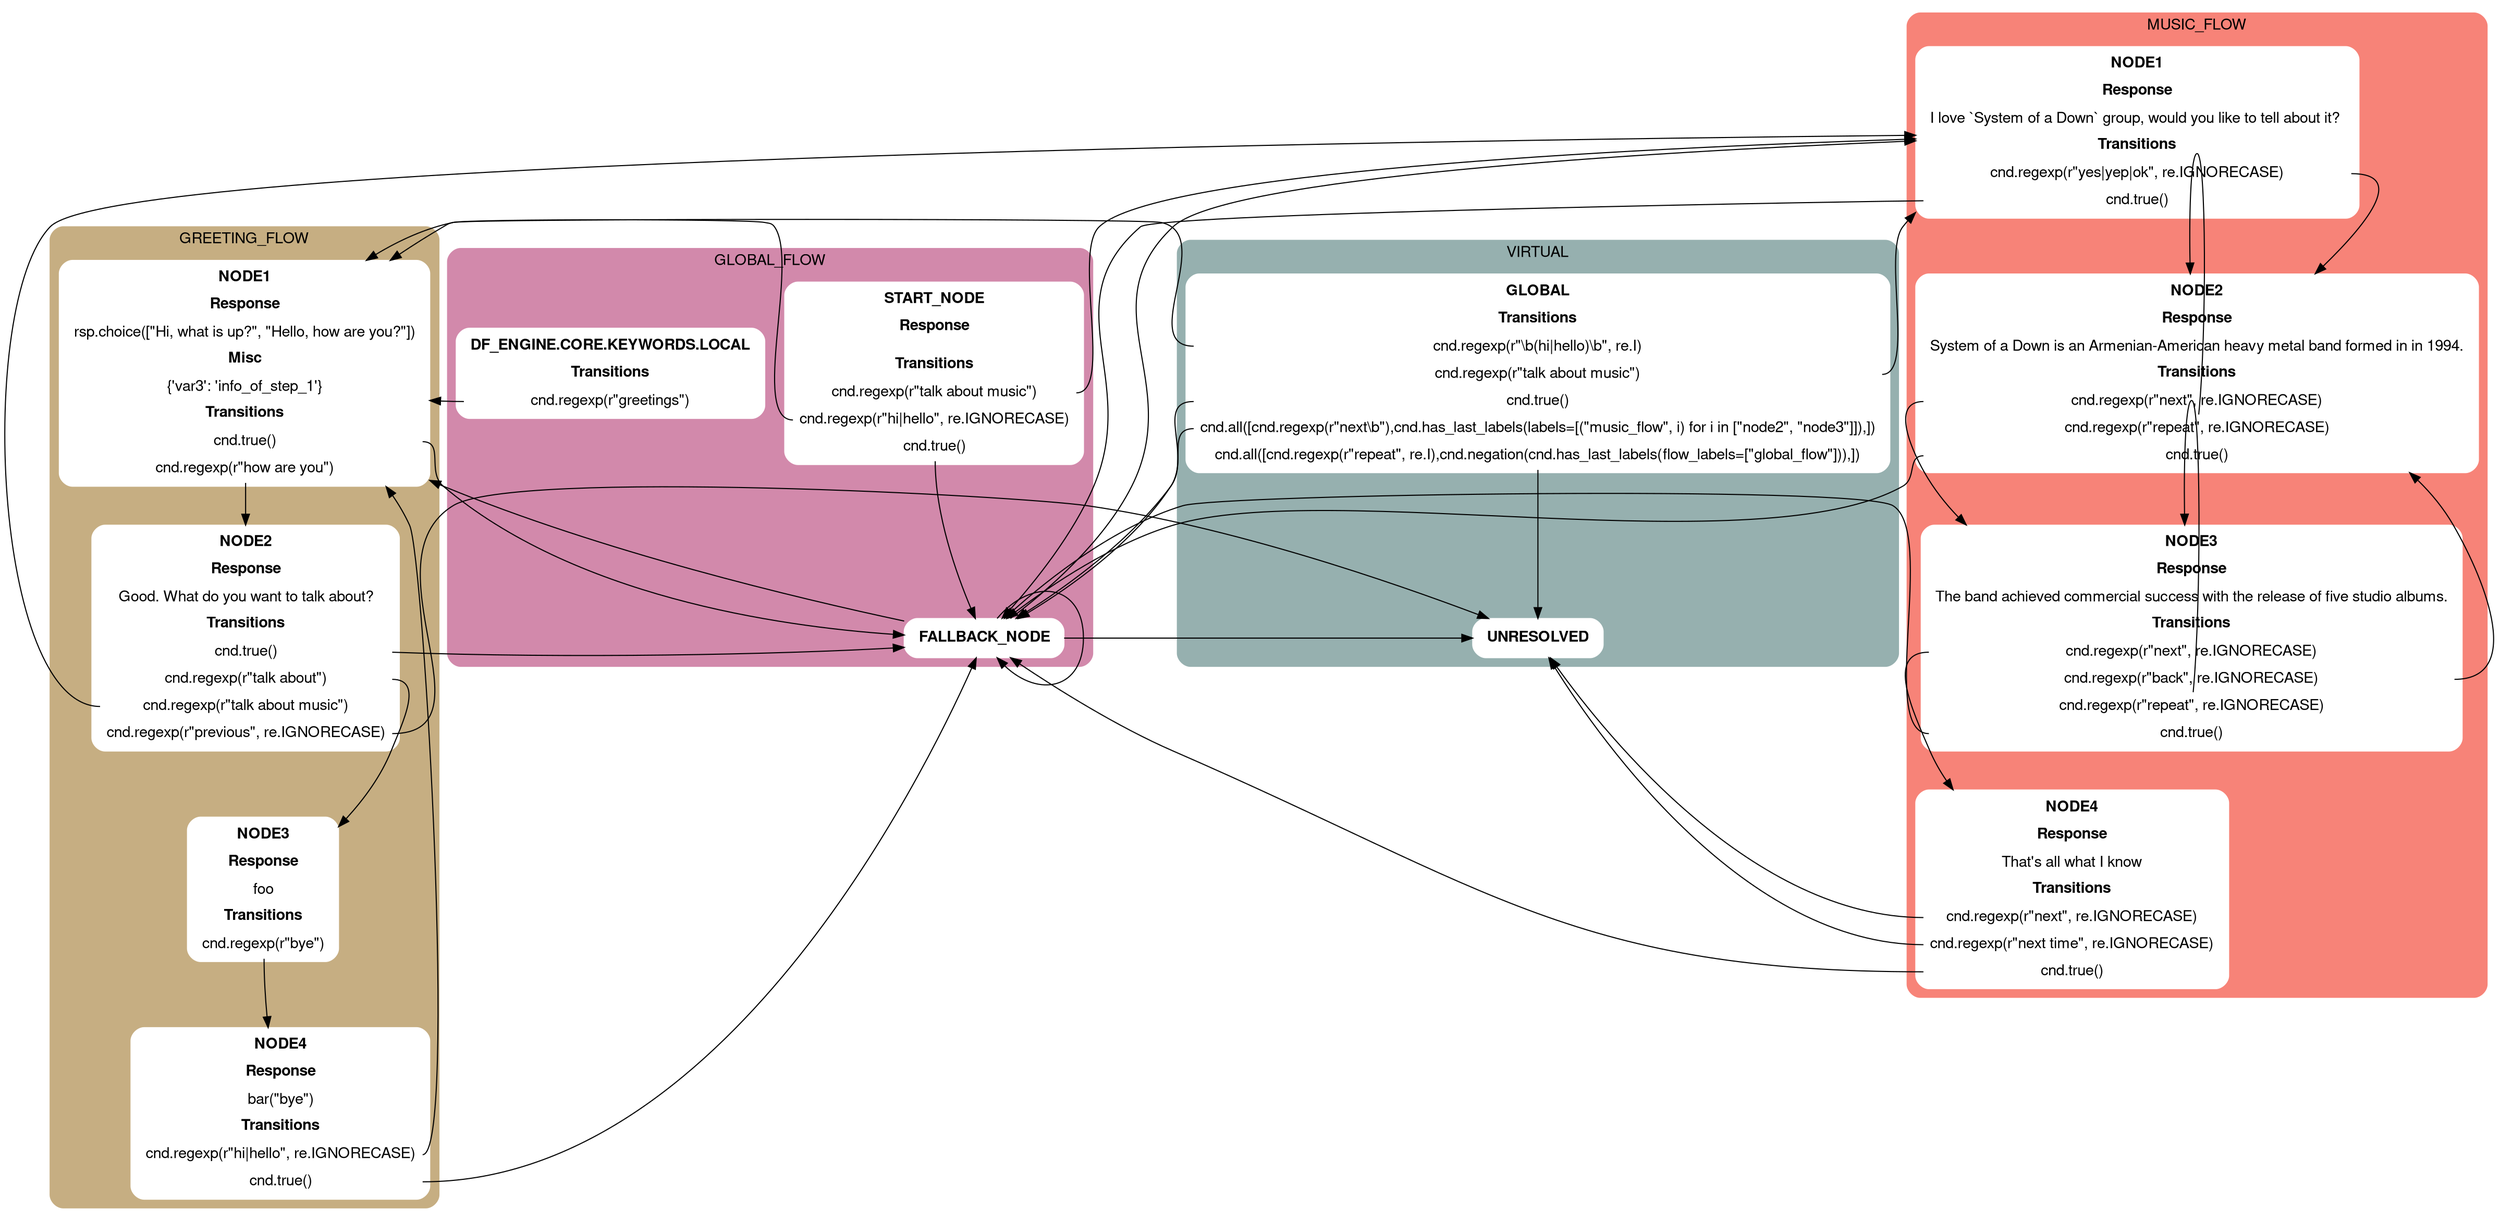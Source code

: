 digraph {
	graph [compound=true,
		fontname="Helvetica,Arial,sans-serif",
		overlap=prism,
		splines=true
	];
	node [color="#ffffff",
		fillcolor="#ffffff",
		fontname="Helvetica,Arial,sans-serif",
		shape=box,
		style="rounded, filled"
	];
	subgraph cluster_virtual {
		graph [color="#96b0af",
			label=VIRTUAL,
			style="rounded, filled"
		];
		"('virtual', 'GLOBAL')"	[label=<<table border="0" cellborder="1" cellspacing="0" cellpadding="4"><tr><td><b>GLOBAL</b></td></tr><tr><td><b>Transitions</b></td></tr><tr><td port="(('GLOBAL',), ('greeting_flow', 'node1'), 0)">cnd.regexp(r"\b(hi|hello)\b", re.I)</td></tr><tr><td port="(('GLOBAL',), ('music_flow', 'node1'), 0)">cnd.regexp(r"talk about music")</td></tr><tr><td port="(('GLOBAL',), ('global_flow', 'fallback_node'), 0)">cnd.true()</td></tr><tr><td port="(('GLOBAL',), ('global_flow', 'fallback_node'), 1)">cnd.all([cnd.regexp(r"next\b"),cnd.has_last_labels(labels=[("music_flow", i) for i in ["node2", "node3"]]),])</td></tr><tr><td port="(('GLOBAL',), ('NONE',), 0)">cnd.all([cnd.regexp(r"repeat", re.I),cnd.negation(cnd.has_last_labels(flow_labels=["global_flow"])),])</td></tr></table>>];
		"('virtual', 'NONE')"	[label=<<table border="0" cellborder="1" cellspacing="0" cellpadding="4"><tr><td><b>UNRESOLVED</b></td></tr></table>>];
	}
	subgraph cluster_greeting_flow {
		graph [color="#c6ae82",
			label=GREETING_FLOW,
			style="rounded, filled"
		];
		"('greeting_flow', 'node1')"	[label=<<table border="0" cellborder="1" cellspacing="0" cellpadding="4"><tr><td><b>NODE1</b></td></tr><tr><td><b>Response</b></td></tr><tr><td>rsp.choice(["Hi, what is up?", "Hello, how are you?"])</td></tr><tr><td><b>Misc</b></td></tr><tr><td>{'var3': 'info_of_step_1'}</td></tr><tr><td><b>Transitions</b></td></tr><tr><td port="(('greeting_flow', 'node1'), ('global_flow', 'fallback_node'), 0)">cnd.true()</td></tr><tr><td port="(('greeting_flow', 'node1'), ('greeting_flow', 'node2'), 0)">cnd.regexp(r"how are you")</td></tr></table>>];
		"('greeting_flow', 'node2')"	[label=<<table border="0" cellborder="1" cellspacing="0" cellpadding="4"><tr><td><b>NODE2</b></td></tr><tr><td><b>Response</b></td></tr><tr><td>Good. What do you want to talk about?</td></tr><tr><td><b>Transitions</b></td></tr><tr><td port="(('greeting_flow', 'node2'), ('global_flow', 'fallback_node'), 0)">cnd.true()</td></tr><tr><td port="(('greeting_flow', 'node2'), ('greeting_flow', 'node3'), 0)">cnd.regexp(r"talk about")</td></tr><tr><td port="(('greeting_flow', 'node2'), ('music_flow', 'node1'), 0)">cnd.regexp(r"talk about music")</td></tr><tr><td port="(('greeting_flow', 'node2'), ('NONE',), 0)">cnd.regexp(r"previous", re.IGNORECASE)</td></tr></table>>];
		"('greeting_flow', 'node3')"	[label=<<table border="0" cellborder="1" cellspacing="0" cellpadding="4"><tr><td><b>NODE3</b></td></tr><tr><td><b>Response</b></td></tr><tr><td>foo</td></tr><tr><td><b>Transitions</b></td></tr><tr><td port="(('greeting_flow', 'node3'), ('greeting_flow', 'node4'), 0)">cnd.regexp(r"bye")</td></tr></table>>];
		"('greeting_flow', 'node4')"	[label=<<table border="0" cellborder="1" cellspacing="0" cellpadding="4"><tr><td><b>NODE4</b></td></tr><tr><td><b>Response</b></td></tr><tr><td>bar("bye")</td></tr><tr><td><b>Transitions</b></td></tr><tr><td port="(('greeting_flow', 'node4'), ('greeting_flow', 'node1'), 0)">cnd.regexp(r"hi|hello", re.IGNORECASE)</td></tr><tr><td port="(('greeting_flow', 'node4'), ('global_flow', 'fallback_node'), 0)">cnd.true()</td></tr></table>>];
	}
	subgraph cluster_music_flow {
		graph [color="#f78378",
			label=MUSIC_FLOW,
			style="rounded, filled"
		];
		"('music_flow', 'node1')"	[label=<<table border="0" cellborder="1" cellspacing="0" cellpadding="4"><tr><td><b>NODE1</b></td></tr><tr><td><b>Response</b></td></tr><tr><td>I love `System of a Down` group, would you like to tell about it? </td></tr><tr><td><b>Transitions</b></td></tr><tr><td port="(('music_flow', 'node1'), ('music_flow', 'node2'), 0)">cnd.regexp(r"yes|yep|ok", re.IGNORECASE)</td></tr><tr><td port="(('music_flow', 'node1'), ('global_flow', 'fallback_node'), 0)">cnd.true()</td></tr></table>>];
		"('music_flow', 'node2')"	[label=<<table border="0" cellborder="1" cellspacing="0" cellpadding="4"><tr><td><b>NODE2</b></td></tr><tr><td><b>Response</b></td></tr><tr><td>System of a Down is an Armenian-American heavy metal band formed in in 1994.</td></tr><tr><td><b>Transitions</b></td></tr><tr><td port="(('music_flow', 'node2'), ('music_flow', 'node3'), 0)">cnd.regexp(r"next", re.IGNORECASE)</td></tr><tr><td port="(('music_flow', 'node2'), ('music_flow', 'node2'), 0)">cnd.regexp(r"repeat", re.IGNORECASE)</td></tr><tr><td port="(('music_flow', 'node2'), ('global_flow', 'fallback_node'), 0)">cnd.true()</td></tr></table>>];
		"('music_flow', 'node3')"	[label=<<table border="0" cellborder="1" cellspacing="0" cellpadding="4"><tr><td><b>NODE3</b></td></tr><tr><td><b>Response</b></td></tr><tr><td>The band achieved commercial success with the release of five studio albums.</td></tr><tr><td><b>Transitions</b></td></tr><tr><td port="(('music_flow', 'node3'), ('music_flow', 'node4'), 0)">cnd.regexp(r"next", re.IGNORECASE)</td></tr><tr><td port="(('music_flow', 'node3'), ('music_flow', 'node2'), 0)">cnd.regexp(r"back", re.IGNORECASE)</td></tr><tr><td port="(('music_flow', 'node3'), ('music_flow', 'node3'), 0)">cnd.regexp(r"repeat", re.IGNORECASE)</td></tr><tr><td port="(('music_flow', 'node3'), ('global_flow', 'fallback_node'), 0)">cnd.true()</td></tr></table>>];
		"('music_flow', 'node4')"	[label=<<table border="0" cellborder="1" cellspacing="0" cellpadding="4"><tr><td><b>NODE4</b></td></tr><tr><td><b>Response</b></td></tr><tr><td>That's all what I know</td></tr><tr><td><b>Transitions</b></td></tr><tr><td port="(('music_flow', 'node4'), ('NONE',), 0)">cnd.regexp(r"next", re.IGNORECASE)</td></tr><tr><td port="(('music_flow', 'node4'), ('NONE',), 1)">cnd.regexp(r"next time", re.IGNORECASE)</td></tr><tr><td port="(('music_flow', 'node4'), ('global_flow', 'fallback_node'), 0)">cnd.true()</td></tr></table>>];
	}
	subgraph cluster_global_flow {
		graph [color="#d289ab",
			label=GLOBAL_FLOW,
			style="rounded, filled"
		];
		"('global_flow', 'fallback_node')"	[label=<<table border="0" cellborder="1" cellspacing="0" cellpadding="4"><tr><td><b>FALLBACK_NODE</b></td></tr></table>>];
		"('global_flow', 'df_engine.core.keywords.LOCAL')"	[label=<<table border="0" cellborder="1" cellspacing="0" cellpadding="4"><tr><td><b>DF_ENGINE.CORE.KEYWORDS.LOCAL</b></td></tr><tr><td><b>Transitions</b></td></tr><tr><td port="(('global_flow', 'df_engine.core.keywords.LOCAL'), ('greeting_flow', 'node1'), 0)">cnd.regexp(r"greetings")</td></tr></table>>];
		"('global_flow', 'start_node')"	[label=<<table border="0" cellborder="1" cellspacing="0" cellpadding="4"><tr><td><b>START_NODE</b></td></tr><tr><td><b>Response</b></td></tr><tr><td></td></tr><tr><td><b>Transitions</b></td></tr><tr><td port="(('global_flow', 'start_node'), ('music_flow', 'node1'), 0)">cnd.regexp(r"talk about music")</td></tr><tr><td port="(('global_flow', 'start_node'), ('greeting_flow', 'node1'), 0)">cnd.regexp(r"hi|hello", re.IGNORECASE)</td></tr><tr><td port="(('global_flow', 'start_node'), ('global_flow', 'fallback_node'), 0)">cnd.true()</td></tr></table>>];
	}
	"('virtual', 'GLOBAL')":"(('GLOBAL',), ('greeting_flow', 'node1'), 0)" -> "('greeting_flow', 'node1')";
	"('virtual', 'GLOBAL')":"(('GLOBAL',), ('music_flow', 'node1'), 0)" -> "('music_flow', 'node1')";
	"('virtual', 'GLOBAL')":"(('GLOBAL',), ('global_flow', 'fallback_node'), 0)" -> "('global_flow', 'fallback_node')";
	"('virtual', 'GLOBAL')":"(('GLOBAL',), ('global_flow', 'fallback_node'), 1)" -> "('global_flow', 'fallback_node')";
	"('virtual', 'GLOBAL')":"(('GLOBAL',), ('NONE',), 0)" -> "('virtual', 'NONE')";
	"('greeting_flow', 'node1')":"(('greeting_flow', 'node1'), ('global_flow', 'fallback_node'), 0)" -> "('global_flow', 'fallback_node')";
	"('greeting_flow', 'node1')":"(('greeting_flow', 'node1'), ('greeting_flow', 'node2'), 0)" -> "('greeting_flow', 'node2')";
	"('music_flow', 'node1')":"(('music_flow', 'node1'), ('global_flow', 'fallback_node'), 0)" -> "('global_flow', 'fallback_node')";
	"('music_flow', 'node1')":"(('music_flow', 'node1'), ('music_flow', 'node2'), 0)" -> "('music_flow', 'node2')";
	"('global_flow', 'fallback_node')":"(('global_flow', 'fallback_node'), ('greeting_flow', 'node1'), 0)" -> "('greeting_flow', 'node1')";
	"('global_flow', 'fallback_node')":"(('global_flow', 'fallback_node'), ('music_flow', 'node1'), 0)" -> "('music_flow', 'node1')";
	"('global_flow', 'fallback_node')":"(('global_flow', 'fallback_node'), ('global_flow', 'fallback_node'), 0)" -> "('global_flow', 'fallback_node')";
	"('global_flow', 'fallback_node')":"(('global_flow', 'fallback_node'), ('NONE',), 0)" -> "('virtual', 'NONE')";
	"('greeting_flow', 'node2')":"(('greeting_flow', 'node2'), ('music_flow', 'node1'), 0)" -> "('music_flow', 'node1')";
	"('greeting_flow', 'node2')":"(('greeting_flow', 'node2'), ('global_flow', 'fallback_node'), 0)" -> "('global_flow', 'fallback_node')";
	"('greeting_flow', 'node2')":"(('greeting_flow', 'node2'), ('NONE',), 0)" -> "('virtual', 'NONE')";
	"('greeting_flow', 'node2')":"(('greeting_flow', 'node2'), ('greeting_flow', 'node3'), 0)" -> "('greeting_flow', 'node3')"	[minlen=1];
	"('music_flow', 'node2')":"(('music_flow', 'node2'), ('global_flow', 'fallback_node'), 0)" -> "('global_flow', 'fallback_node')";
	"('music_flow', 'node2')":"(('music_flow', 'node2'), ('music_flow', 'node2'), 0)" -> "('music_flow', 'node2')";
	"('music_flow', 'node2')":"(('music_flow', 'node2'), ('music_flow', 'node3'), 0)" -> "('music_flow', 'node3')";
	"('global_flow', 'df_engine.core.keywords.LOCAL')":"(('global_flow', 'df_engine.core.keywords.LOCAL'), ('greeting_flow', 'node1'), 0)" -> "('greeting_flow', 'node1')"	[minlen=1];
	"('global_flow', 'start_node')":"(('global_flow', 'start_node'), ('greeting_flow', 'node1'), 0)" -> "('greeting_flow', 'node1')";
	"('global_flow', 'start_node')":"(('global_flow', 'start_node'), ('music_flow', 'node1'), 0)" -> "('music_flow', 'node1')";
	"('global_flow', 'start_node')":"(('global_flow', 'start_node'), ('global_flow', 'fallback_node'), 0)" -> "('global_flow', 'fallback_node')";
	"('greeting_flow', 'node3')":"(('greeting_flow', 'node3'), ('greeting_flow', 'node4'), 0)" -> "('greeting_flow', 'node4')";
	"('greeting_flow', 'node4')":"(('greeting_flow', 'node4'), ('greeting_flow', 'node1'), 0)" -> "('greeting_flow', 'node1')";
	"('greeting_flow', 'node4')":"(('greeting_flow', 'node4'), ('global_flow', 'fallback_node'), 0)" -> "('global_flow', 'fallback_node')";
	"('music_flow', 'node3')":"(('music_flow', 'node3'), ('global_flow', 'fallback_node'), 0)" -> "('global_flow', 'fallback_node')";
	"('music_flow', 'node3')":"(('music_flow', 'node3'), ('music_flow', 'node2'), 0)" -> "('music_flow', 'node2')";
	"('music_flow', 'node3')":"(('music_flow', 'node3'), ('music_flow', 'node3'), 0)" -> "('music_flow', 'node3')";
	"('music_flow', 'node3')":"(('music_flow', 'node3'), ('music_flow', 'node4'), 0)" -> "('music_flow', 'node4')";
	"('music_flow', 'node4')":"(('music_flow', 'node4'), ('global_flow', 'fallback_node'), 0)" -> "('global_flow', 'fallback_node')";
	"('music_flow', 'node4')":"(('music_flow', 'node4'), ('NONE',), 0)" -> "('virtual', 'NONE')";
	"('music_flow', 'node4')":"(('music_flow', 'node4'), ('NONE',), 1)" -> "('virtual', 'NONE')";
}
